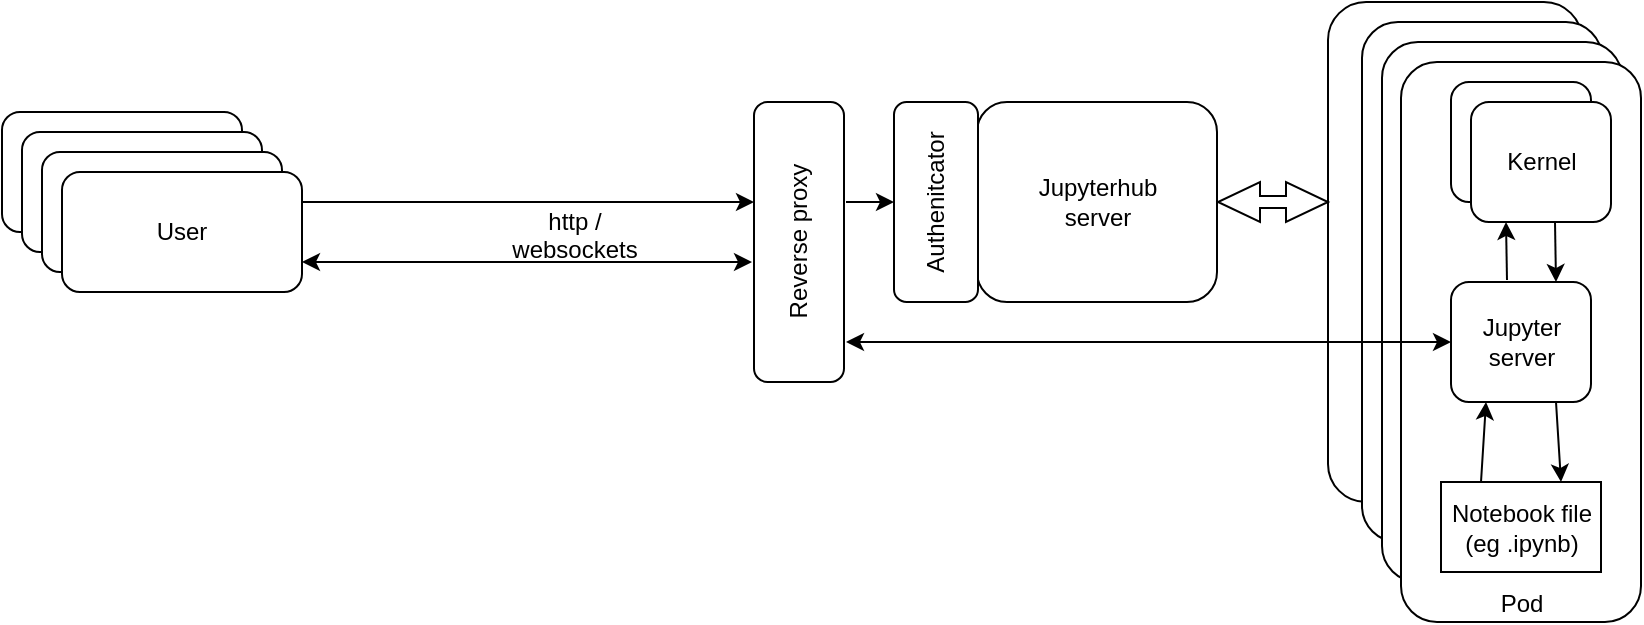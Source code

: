 <mxfile version="10.8.0" type="device"><diagram id="G6Rgi73Pa2jO1T4T0cbp" name="Page-1"><mxGraphModel dx="656" dy="537" grid="1" gridSize="10" guides="1" tooltips="1" connect="1" arrows="1" fold="1" page="1" pageScale="1" pageWidth="827" pageHeight="1169" background="#ffffff" math="0" shadow="0"><root><mxCell id="0"/><mxCell id="1" parent="0"/><mxCell id="2" value="User" style="rounded=1;whiteSpace=wrap;html=1;" parent="1" vertex="1"><mxGeometry x="24" y="155" width="120" height="60" as="geometry"/></mxCell><mxCell id="17" value="http /&lt;br&gt;websockets&lt;br&gt;" style="text;html=1;resizable=0;points=[];autosize=1;align=center;verticalAlign=top;spacingTop=-4;" parent="1" vertex="1"><mxGeometry x="270" y="200" width="80" height="30" as="geometry"/></mxCell><mxCell id="20" value="Jupyterhub&lt;br&gt;server" style="rounded=1;whiteSpace=wrap;html=1;" parent="1" vertex="1"><mxGeometry x="511.5" y="150" width="120" height="100" as="geometry"/></mxCell><mxCell id="21" value="Jupyter&lt;br&gt;server" style="rounded=1;whiteSpace=wrap;html=1;" parent="1" vertex="1"><mxGeometry x="687" y="100" width="127" height="250" as="geometry"/></mxCell><mxCell id="22" value="Jupyter&lt;br&gt;server" style="rounded=1;whiteSpace=wrap;html=1;" parent="1" vertex="1"><mxGeometry x="704" y="110" width="120" height="260" as="geometry"/></mxCell><mxCell id="23" value="Jupyter&lt;br&gt;server" style="rounded=1;whiteSpace=wrap;html=1;" parent="1" vertex="1"><mxGeometry x="714" y="120" width="120" height="270" as="geometry"/></mxCell><mxCell id="24" value="Pod" style="rounded=1;whiteSpace=wrap;html=1;verticalAlign=bottom;" parent="1" vertex="1"><mxGeometry x="723.5" y="130" width="120" height="280" as="geometry"/></mxCell><mxCell id="8" value="Notebook file&lt;br&gt;(eg .ipynb)&lt;br&gt;" style="rounded=0;whiteSpace=wrap;html=1;" parent="1" vertex="1"><mxGeometry x="743.5" y="340" width="80" height="45" as="geometry"/></mxCell><mxCell id="25" value="Jupyter&lt;br&gt;server" style="rounded=1;whiteSpace=wrap;html=1;" parent="1" vertex="1"><mxGeometry x="748.5" y="240" width="70" height="60" as="geometry"/></mxCell><mxCell id="15" value="" style="html=1;shadow=0;dashed=0;align=center;verticalAlign=middle;shape=mxgraph.arrows2.twoWayArrow;dy=0.7;dx=21;" parent="1" vertex="1"><mxGeometry x="632" y="190" width="55" height="20" as="geometry"/></mxCell><mxCell id="31" value="Kernel" style="rounded=1;whiteSpace=wrap;html=1;" parent="1" vertex="1"><mxGeometry x="748.5" y="140" width="70" height="60" as="geometry"/></mxCell><mxCell id="32" value="Kernel" style="rounded=1;whiteSpace=wrap;html=1;" parent="1" vertex="1"><mxGeometry x="758.5" y="150" width="70" height="60" as="geometry"/></mxCell><mxCell id="33" value="" style="endArrow=classic;html=1;entryX=0.25;entryY=1;" parent="1" target="32" edge="1"><mxGeometry width="50" height="50" relative="1" as="geometry"><mxPoint x="776.5" y="239" as="sourcePoint"/><mxPoint x="173.5" y="410" as="targetPoint"/></mxGeometry></mxCell><mxCell id="36" value="" style="endArrow=classic;html=1;entryX=0.75;entryY=0;exitX=0.6;exitY=1;exitPerimeter=0;" parent="1" source="32" target="25" edge="1"><mxGeometry width="50" height="50" relative="1" as="geometry"><mxPoint x="786.5" y="249" as="sourcePoint"/><mxPoint x="786.5" y="220" as="targetPoint"/></mxGeometry></mxCell><mxCell id="40" value="" style="endArrow=classic;html=1;exitX=0.25;exitY=0;entryX=0.25;entryY=1;" parent="1" source="8" target="25" edge="1"><mxGeometry width="50" height="50" relative="1" as="geometry"><mxPoint x="786.5" y="249" as="sourcePoint"/><mxPoint x="786.5" y="220" as="targetPoint"/></mxGeometry></mxCell><mxCell id="41" value="" style="endArrow=classic;html=1;entryX=0.75;entryY=0;exitX=0.75;exitY=1;" parent="1" source="25" target="8" edge="1"><mxGeometry width="50" height="50" relative="1" as="geometry"><mxPoint x="810.5" y="220" as="sourcePoint"/><mxPoint x="811.5" y="250" as="targetPoint"/></mxGeometry></mxCell><mxCell id="49" value="User" style="rounded=1;whiteSpace=wrap;html=1;" parent="1" vertex="1"><mxGeometry x="34" y="165" width="120" height="60" as="geometry"/></mxCell><mxCell id="50" value="User" style="rounded=1;whiteSpace=wrap;html=1;" parent="1" vertex="1"><mxGeometry x="44" y="175" width="120" height="60" as="geometry"/></mxCell><mxCell id="51" value="User" style="rounded=1;whiteSpace=wrap;html=1;" parent="1" vertex="1"><mxGeometry x="54" y="185" width="120" height="60" as="geometry"/></mxCell><mxCell id="Us_aZnI50EmO8jsnaES7-53" value="" style="endArrow=classic;startArrow=classic;html=1;exitX=1;exitY=0.75;exitDx=0;exitDy=0;" parent="1" source="51" edge="1"><mxGeometry width="50" height="50" relative="1" as="geometry"><mxPoint x="384.5" y="215" as="sourcePoint"/><mxPoint x="399" y="230" as="targetPoint"/><Array as="points"><mxPoint x="310" y="230"/><mxPoint x="340" y="230"/></Array></mxGeometry></mxCell><mxCell id="xu-al4aJFBlGGDzE-koI-54" value="Authenitcator&lt;br&gt;" style="rounded=1;whiteSpace=wrap;html=1;horizontal=0;verticalAlign=middle;" parent="1" vertex="1"><mxGeometry x="470" y="150" width="42" height="100" as="geometry"/></mxCell><mxCell id="xu-al4aJFBlGGDzE-koI-57" value="Reverse proxy" style="rounded=1;whiteSpace=wrap;html=1;horizontal=0;" parent="1" vertex="1"><mxGeometry x="400" y="150" width="45" height="140" as="geometry"/></mxCell><mxCell id="xu-al4aJFBlGGDzE-koI-60" value="" style="endArrow=classic;startArrow=classic;html=1;entryX=0;entryY=0.5;entryDx=0;entryDy=0;" parent="1" target="25" edge="1"><mxGeometry width="50" height="50" relative="1" as="geometry"><mxPoint x="446" y="270" as="sourcePoint"/><mxPoint x="70" y="450" as="targetPoint"/></mxGeometry></mxCell><mxCell id="13" value="" style="endArrow=classic;html=1;exitX=1;exitY=0.25;exitDx=0;exitDy=0;" parent="1" edge="1" source="51"><mxGeometry width="50" height="50" relative="1" as="geometry"><mxPoint x="305" y="151" as="sourcePoint"/><mxPoint x="400" y="200" as="targetPoint"/><Array as="points"><mxPoint x="330" y="200"/><mxPoint x="360" y="200"/></Array></mxGeometry></mxCell><mxCell id="_ceOQ1BJ8zJObJSoYHEz-52" value="" style="endArrow=classic;html=1;entryX=0;entryY=0.5;entryDx=0;entryDy=0;" edge="1" parent="1" target="xu-al4aJFBlGGDzE-koI-54"><mxGeometry width="50" height="50" relative="1" as="geometry"><mxPoint x="446" y="200" as="sourcePoint"/><mxPoint x="110" y="430" as="targetPoint"/></mxGeometry></mxCell></root></mxGraphModel></diagram></mxfile>